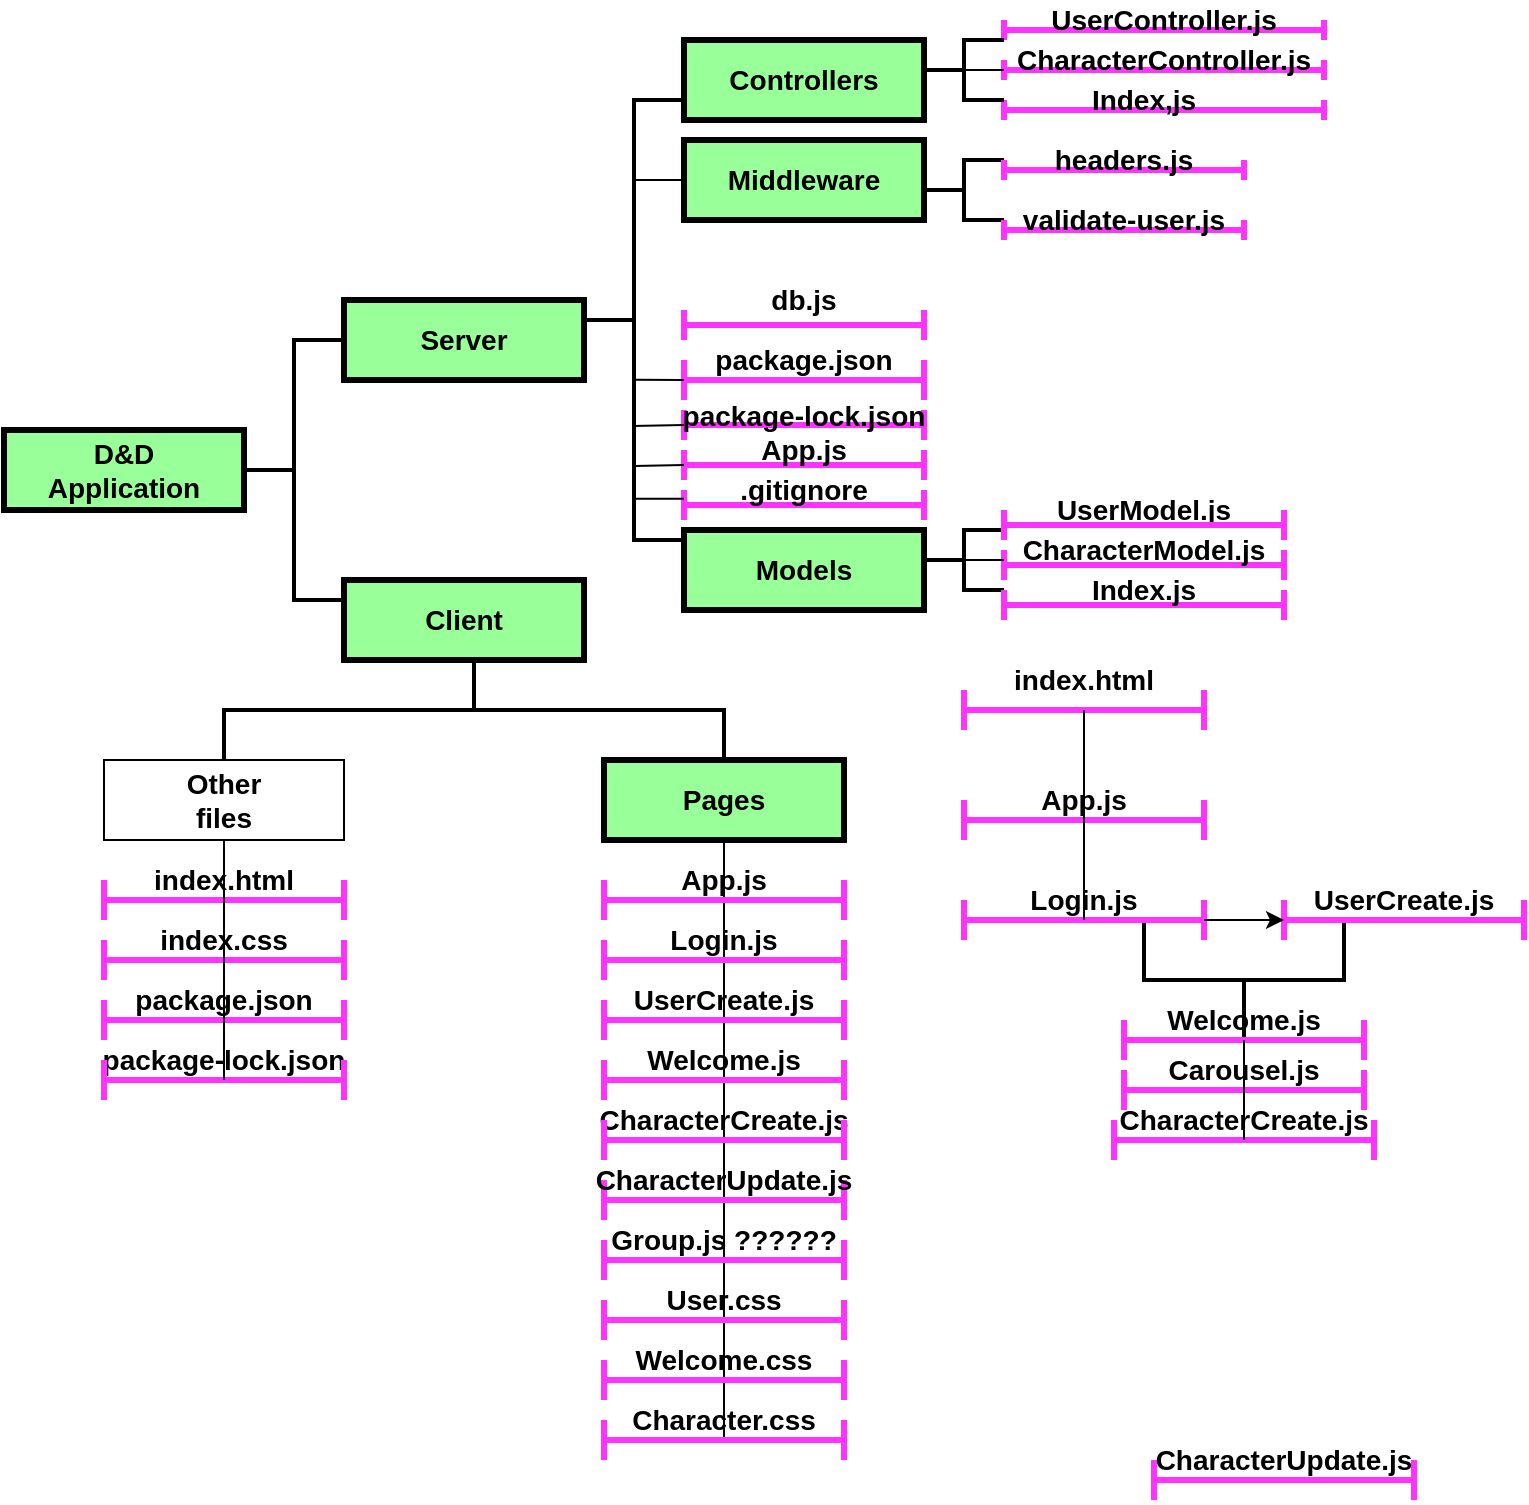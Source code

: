 <mxfile version="14.1.8" type="device"><diagram id="MufXKlFYTt54lEb8kd1O" name="Page-1"><mxGraphModel dx="852" dy="494" grid="1" gridSize="10" guides="1" tooltips="1" connect="1" arrows="1" fold="1" page="1" pageScale="1" pageWidth="850" pageHeight="1100" math="0" shadow="0"><root><mxCell id="0"/><mxCell id="1" parent="0"/><mxCell id="ImHlXMMNiWmmB6IsMyK9-18" value="" style="strokeWidth=2;html=1;shape=mxgraph.flowchart.annotation_2;align=left;labelPosition=right;pointerEvents=1;direction=north;" vertex="1" parent="1"><mxGeometry x="650" y="470" width="100" height="60" as="geometry"/></mxCell><mxCell id="7nn3fbhJYJBpJ4Y4CFtA-127" value="" style="endArrow=none;html=1;fontSize=14;entryX=0.5;entryY=1;entryDx=0;entryDy=0;exitX=0.5;exitY=0.5;exitDx=0;exitDy=0;exitPerimeter=0;" parent="1" source="7nn3fbhJYJBpJ4Y4CFtA-118" target="7nn3fbhJYJBpJ4Y4CFtA-39" edge="1"><mxGeometry width="50" height="50" relative="1" as="geometry"><mxPoint x="370" y="560" as="sourcePoint"/><mxPoint x="420" y="510" as="targetPoint"/></mxGeometry></mxCell><mxCell id="7nn3fbhJYJBpJ4Y4CFtA-30" value="" style="rounded=0;whiteSpace=wrap;html=1;fillColor=#99FF99;strokeWidth=3;" parent="1" vertex="1"><mxGeometry x="80" y="225" width="120" height="40" as="geometry"/></mxCell><mxCell id="7nn3fbhJYJBpJ4Y4CFtA-31" value="" style="rounded=0;whiteSpace=wrap;html=1;fillColor=#99FF99;strokeWidth=3;" parent="1" vertex="1"><mxGeometry x="250" y="160" width="120" height="40" as="geometry"/></mxCell><mxCell id="7nn3fbhJYJBpJ4Y4CFtA-32" value="" style="rounded=0;whiteSpace=wrap;html=1;fillColor=#99FF99;strokeWidth=3;" parent="1" vertex="1"><mxGeometry x="250" y="300" width="120" height="40" as="geometry"/></mxCell><mxCell id="7nn3fbhJYJBpJ4Y4CFtA-33" value="" style="strokeWidth=2;html=1;shape=mxgraph.flowchart.annotation_2;align=left;labelPosition=right;pointerEvents=1;" parent="1" vertex="1"><mxGeometry x="200" y="180" width="50" height="130" as="geometry"/></mxCell><mxCell id="7nn3fbhJYJBpJ4Y4CFtA-34" value="" style="strokeWidth=2;html=1;shape=mxgraph.flowchart.annotation_2;align=left;labelPosition=right;pointerEvents=1;" parent="1" vertex="1"><mxGeometry x="370" y="60" width="50" height="220" as="geometry"/></mxCell><mxCell id="7nn3fbhJYJBpJ4Y4CFtA-35" value="" style="strokeWidth=2;html=1;shape=mxgraph.flowchart.annotation_2;align=left;labelPosition=right;pointerEvents=1;direction=south;" parent="1" vertex="1"><mxGeometry x="190" y="340" width="250" height="50" as="geometry"/></mxCell><mxCell id="7nn3fbhJYJBpJ4Y4CFtA-36" value="D&amp;amp;D Application" style="text;html=1;strokeColor=none;fillColor=none;align=center;verticalAlign=middle;whiteSpace=wrap;rounded=0;fontStyle=1;fontSize=14;" parent="1" vertex="1"><mxGeometry x="90" y="235" width="100" height="20" as="geometry"/></mxCell><mxCell id="7nn3fbhJYJBpJ4Y4CFtA-37" value="Client" style="text;html=1;strokeColor=none;fillColor=none;align=center;verticalAlign=middle;whiteSpace=wrap;rounded=0;fontStyle=1;fontSize=14;" parent="1" vertex="1"><mxGeometry x="290" y="310" width="40" height="20" as="geometry"/></mxCell><mxCell id="7nn3fbhJYJBpJ4Y4CFtA-38" value="Server" style="text;html=1;strokeColor=none;fillColor=none;align=center;verticalAlign=middle;whiteSpace=wrap;rounded=0;fontStyle=1;fontSize=14;" parent="1" vertex="1"><mxGeometry x="290" y="170" width="40" height="20" as="geometry"/></mxCell><mxCell id="7nn3fbhJYJBpJ4Y4CFtA-39" value="" style="rounded=0;whiteSpace=wrap;html=1;fillColor=#99FF99;strokeWidth=3;" parent="1" vertex="1"><mxGeometry x="380" y="390" width="120" height="40" as="geometry"/></mxCell><mxCell id="7nn3fbhJYJBpJ4Y4CFtA-40" value="" style="rounded=0;whiteSpace=wrap;html=1;fillColor=#99FF99;strokeWidth=3;" parent="1" vertex="1"><mxGeometry x="420" y="275" width="120" height="40" as="geometry"/></mxCell><mxCell id="7nn3fbhJYJBpJ4Y4CFtA-41" value="" style="rounded=0;whiteSpace=wrap;html=1;fillColor=#99FF99;strokeWidth=3;" parent="1" vertex="1"><mxGeometry x="420" y="30" width="120" height="40" as="geometry"/></mxCell><mxCell id="7nn3fbhJYJBpJ4Y4CFtA-44" value="" style="rounded=0;whiteSpace=wrap;html=1;fillColor=#99FF99;strokeWidth=3;" parent="1" vertex="1"><mxGeometry x="420" y="80" width="120" height="40" as="geometry"/></mxCell><mxCell id="7nn3fbhJYJBpJ4Y4CFtA-45" value="" style="endArrow=none;html=1;entryX=0;entryY=0.5;entryDx=0;entryDy=0;exitX=0.48;exitY=0.182;exitDx=0;exitDy=0;exitPerimeter=0;" parent="1" target="7nn3fbhJYJBpJ4Y4CFtA-44" edge="1" source="7nn3fbhJYJBpJ4Y4CFtA-34"><mxGeometry width="50" height="50" relative="1" as="geometry"><mxPoint x="394" y="160" as="sourcePoint"/><mxPoint x="380" y="310" as="targetPoint"/></mxGeometry></mxCell><mxCell id="7nn3fbhJYJBpJ4Y4CFtA-47" value="" style="rounded=0;whiteSpace=wrap;html=1;" parent="1" vertex="1"><mxGeometry x="130" y="390" width="120" height="40" as="geometry"/></mxCell><mxCell id="7nn3fbhJYJBpJ4Y4CFtA-48" value="Controllers" style="text;html=1;strokeColor=none;fillColor=none;align=center;verticalAlign=middle;whiteSpace=wrap;rounded=0;fontStyle=1;fontSize=14;" parent="1" vertex="1"><mxGeometry x="460" y="40" width="40" height="20" as="geometry"/></mxCell><mxCell id="7nn3fbhJYJBpJ4Y4CFtA-49" value="Models" style="text;html=1;strokeColor=none;fillColor=none;align=center;verticalAlign=middle;whiteSpace=wrap;rounded=0;fontStyle=1;fontSize=14;" parent="1" vertex="1"><mxGeometry x="460" y="285" width="40" height="20" as="geometry"/></mxCell><mxCell id="7nn3fbhJYJBpJ4Y4CFtA-50" value="Middleware" style="text;html=1;strokeColor=none;fillColor=none;align=center;verticalAlign=middle;whiteSpace=wrap;rounded=0;fontStyle=1;fontSize=14;" parent="1" vertex="1"><mxGeometry x="460" y="90" width="40" height="20" as="geometry"/></mxCell><mxCell id="7nn3fbhJYJBpJ4Y4CFtA-51" value="Other files" style="text;html=1;strokeColor=none;fillColor=none;align=center;verticalAlign=middle;whiteSpace=wrap;rounded=0;fontStyle=1;fontSize=14;" parent="1" vertex="1"><mxGeometry x="155" y="400" width="70" height="20" as="geometry"/></mxCell><mxCell id="7nn3fbhJYJBpJ4Y4CFtA-52" value="Pages" style="text;html=1;strokeColor=none;fillColor=none;align=center;verticalAlign=middle;whiteSpace=wrap;rounded=0;fontStyle=1;fontSize=14;" parent="1" vertex="1"><mxGeometry x="420" y="400" width="40" height="20" as="geometry"/></mxCell><mxCell id="7nn3fbhJYJBpJ4Y4CFtA-53" value="" style="shape=crossbar;whiteSpace=wrap;html=1;rounded=1;fillColor=#FC97FC;strokeWidth=3;strokeColor=#FF33FF;" parent="1" vertex="1"><mxGeometry x="580" y="20" width="160" height="10" as="geometry"/></mxCell><mxCell id="7nn3fbhJYJBpJ4Y4CFtA-54" value="" style="shape=crossbar;whiteSpace=wrap;html=1;rounded=1;fillColor=#FC97FC;strokeWidth=3;strokeColor=#FF33FF;" parent="1" vertex="1"><mxGeometry x="580" y="60" width="160" height="10" as="geometry"/></mxCell><mxCell id="7nn3fbhJYJBpJ4Y4CFtA-55" value="" style="shape=crossbar;whiteSpace=wrap;html=1;rounded=1;fillColor=#FC97FC;strokeWidth=3;strokeColor=#FF33FF;" parent="1" vertex="1"><mxGeometry x="580" y="285" width="140" height="15" as="geometry"/></mxCell><mxCell id="7nn3fbhJYJBpJ4Y4CFtA-58" value="CharacterModel.js" style="text;html=1;strokeColor=none;fillColor=none;align=center;verticalAlign=middle;whiteSpace=wrap;rounded=0;fontStyle=1;fontSize=14;" parent="1" vertex="1"><mxGeometry x="630" y="275" width="40" height="20" as="geometry"/></mxCell><mxCell id="7nn3fbhJYJBpJ4Y4CFtA-59" value="UserModel.js" style="text;html=1;strokeColor=none;fillColor=none;align=center;verticalAlign=middle;whiteSpace=wrap;rounded=0;fontStyle=1;fontSize=14;" parent="1" vertex="1"><mxGeometry x="630" y="255" width="40" height="20" as="geometry"/></mxCell><mxCell id="7nn3fbhJYJBpJ4Y4CFtA-61" value="UserController.js" style="text;html=1;strokeColor=none;fillColor=none;align=center;verticalAlign=middle;whiteSpace=wrap;rounded=0;fontStyle=1;fontSize=14;" parent="1" vertex="1"><mxGeometry x="640" y="10" width="40" height="20" as="geometry"/></mxCell><mxCell id="7nn3fbhJYJBpJ4Y4CFtA-64" value="" style="strokeWidth=2;html=1;shape=mxgraph.flowchart.annotation_2;align=left;labelPosition=right;pointerEvents=1;" parent="1" vertex="1"><mxGeometry x="540" y="275" width="40" height="30" as="geometry"/></mxCell><mxCell id="7nn3fbhJYJBpJ4Y4CFtA-65" value="" style="strokeWidth=2;html=1;shape=mxgraph.flowchart.annotation_2;align=left;labelPosition=right;pointerEvents=1;" parent="1" vertex="1"><mxGeometry x="540" y="30" width="40" height="30" as="geometry"/></mxCell><mxCell id="7nn3fbhJYJBpJ4Y4CFtA-66" value="" style="shape=crossbar;whiteSpace=wrap;html=1;rounded=1;fillColor=#FC97FC;strokeWidth=3;strokeColor=#FF33FF;" parent="1" vertex="1"><mxGeometry x="380" y="540" width="120" height="20" as="geometry"/></mxCell><mxCell id="7nn3fbhJYJBpJ4Y4CFtA-67" value="" style="shape=crossbar;whiteSpace=wrap;html=1;rounded=1;fillColor=#FC97FC;strokeWidth=3;strokeColor=#FF33FF;" parent="1" vertex="1"><mxGeometry x="380" y="510" width="120" height="20" as="geometry"/></mxCell><mxCell id="7nn3fbhJYJBpJ4Y4CFtA-68" value="" style="shape=crossbar;whiteSpace=wrap;html=1;rounded=1;fillColor=#FC97FC;strokeWidth=3;strokeColor=#FF33FF;" parent="1" vertex="1"><mxGeometry x="380" y="480" width="120" height="20" as="geometry"/></mxCell><mxCell id="7nn3fbhJYJBpJ4Y4CFtA-69" value="" style="shape=crossbar;whiteSpace=wrap;html=1;rounded=1;fillColor=#FC97FC;strokeWidth=3;strokeColor=#FF33FF;" parent="1" vertex="1"><mxGeometry x="380" y="450" width="120" height="20" as="geometry"/></mxCell><mxCell id="7nn3fbhJYJBpJ4Y4CFtA-73" value="CharacterCreate.js" style="text;html=1;strokeColor=none;fillColor=none;align=center;verticalAlign=middle;whiteSpace=wrap;rounded=0;fontStyle=1;fontSize=14;" parent="1" vertex="1"><mxGeometry x="420" y="560" width="40" height="20" as="geometry"/></mxCell><mxCell id="7nn3fbhJYJBpJ4Y4CFtA-79" value="" style="shape=crossbar;whiteSpace=wrap;html=1;rounded=1;direction=west;fillColor=#FC97FC;strokeWidth=3;strokeColor=#FF33FF;" parent="1" vertex="1"><mxGeometry x="380" y="570" width="120" height="20" as="geometry"/></mxCell><mxCell id="7nn3fbhJYJBpJ4Y4CFtA-80" value="" style="shape=crossbar;whiteSpace=wrap;html=1;rounded=1;direction=west;fillColor=#FC97FC;strokeWidth=3;strokeColor=#FF33FF;" parent="1" vertex="1"><mxGeometry x="380" y="600" width="120" height="20" as="geometry"/></mxCell><mxCell id="7nn3fbhJYJBpJ4Y4CFtA-72" value="Welcome.js" style="text;html=1;strokeColor=none;fillColor=none;align=center;verticalAlign=middle;whiteSpace=wrap;rounded=0;fontStyle=1;fontSize=14;" parent="1" vertex="1"><mxGeometry x="420" y="530" width="40" height="20" as="geometry"/></mxCell><mxCell id="7nn3fbhJYJBpJ4Y4CFtA-74" value="UserCreate.js" style="text;html=1;strokeColor=none;fillColor=none;align=center;verticalAlign=middle;whiteSpace=wrap;rounded=0;fontStyle=1;fontSize=14;" parent="1" vertex="1"><mxGeometry x="420" y="500" width="40" height="20" as="geometry"/></mxCell><mxCell id="7nn3fbhJYJBpJ4Y4CFtA-75" value="Login.js" style="text;html=1;strokeColor=none;fillColor=none;align=center;verticalAlign=middle;whiteSpace=wrap;rounded=0;fontStyle=1;fontSize=14;" parent="1" vertex="1"><mxGeometry x="420" y="470" width="40" height="20" as="geometry"/></mxCell><mxCell id="7nn3fbhJYJBpJ4Y4CFtA-86" value="App.js" style="text;html=1;strokeColor=none;fillColor=none;align=center;verticalAlign=middle;whiteSpace=wrap;rounded=0;fontStyle=1;fontSize=14;" parent="1" vertex="1"><mxGeometry x="420" y="440" width="40" height="20" as="geometry"/></mxCell><mxCell id="7nn3fbhJYJBpJ4Y4CFtA-85" value="Group.js ??????" style="text;html=1;strokeColor=none;fillColor=none;align=center;verticalAlign=middle;whiteSpace=wrap;rounded=0;fontStyle=1;fontSize=14;" parent="1" vertex="1"><mxGeometry x="380" y="620" width="120" height="20" as="geometry"/></mxCell><mxCell id="7nn3fbhJYJBpJ4Y4CFtA-89" value="" style="shape=crossbar;whiteSpace=wrap;html=1;rounded=1;direction=west;fillColor=#FC97FC;strokeWidth=3;strokeColor=#FF33FF;" parent="1" vertex="1"><mxGeometry x="130" y="450" width="120" height="20" as="geometry"/></mxCell><mxCell id="7nn3fbhJYJBpJ4Y4CFtA-90" value="" style="shape=crossbar;whiteSpace=wrap;html=1;rounded=1;direction=west;fillColor=#FC97FC;strokeWidth=3;strokeColor=#FF33FF;" parent="1" vertex="1"><mxGeometry x="130" y="480" width="120" height="20" as="geometry"/></mxCell><mxCell id="7nn3fbhJYJBpJ4Y4CFtA-91" value="" style="endArrow=none;html=1;entryX=0.5;entryY=1;entryDx=0;entryDy=0;exitX=0.5;exitY=1;exitDx=0;exitDy=0;" parent="1" source="7nn3fbhJYJBpJ4Y4CFtA-94" target="7nn3fbhJYJBpJ4Y4CFtA-47" edge="1"><mxGeometry width="50" height="50" relative="1" as="geometry"><mxPoint x="370" y="410" as="sourcePoint"/><mxPoint x="420" y="360" as="targetPoint"/></mxGeometry></mxCell><mxCell id="7nn3fbhJYJBpJ4Y4CFtA-97" value="index.html" style="text;html=1;strokeColor=none;fillColor=none;align=center;verticalAlign=middle;whiteSpace=wrap;rounded=0;fontStyle=1;fontSize=14;" parent="1" vertex="1"><mxGeometry x="170" y="440" width="40" height="20" as="geometry"/></mxCell><mxCell id="7nn3fbhJYJBpJ4Y4CFtA-98" value="" style="shape=crossbar;whiteSpace=wrap;html=1;rounded=1;direction=west;fillColor=#FC97FC;strokeWidth=3;strokeColor=#FF33FF;" parent="1" vertex="1"><mxGeometry x="130" y="510" width="120" height="20" as="geometry"/></mxCell><mxCell id="7nn3fbhJYJBpJ4Y4CFtA-99" value="package.json" style="text;html=1;strokeColor=none;fillColor=none;align=center;verticalAlign=middle;whiteSpace=wrap;rounded=0;fontStyle=1;fontSize=14;" parent="1" vertex="1"><mxGeometry x="170" y="500" width="40" height="20" as="geometry"/></mxCell><mxCell id="7nn3fbhJYJBpJ4Y4CFtA-100" value="package-lock.json" style="text;html=1;strokeColor=none;fillColor=none;align=center;verticalAlign=middle;whiteSpace=wrap;rounded=0;fontStyle=1;fontSize=14;" parent="1" vertex="1"><mxGeometry x="125" y="530" width="130" height="20" as="geometry"/></mxCell><mxCell id="7nn3fbhJYJBpJ4Y4CFtA-101" value="" style="shape=crossbar;whiteSpace=wrap;html=1;rounded=1;direction=west;fillColor=#FC97FC;strokeWidth=3;strokeColor=#FF33FF;" parent="1" vertex="1"><mxGeometry x="130" y="540" width="120" height="20" as="geometry"/></mxCell><mxCell id="7nn3fbhJYJBpJ4Y4CFtA-94" value="index.css" style="text;html=1;strokeColor=none;fillColor=none;align=center;verticalAlign=middle;whiteSpace=wrap;rounded=0;fontStyle=1;fontSize=14;" parent="1" vertex="1"><mxGeometry x="170" y="470" width="40" height="20" as="geometry"/></mxCell><mxCell id="7nn3fbhJYJBpJ4Y4CFtA-102" value="" style="endArrow=none;html=1;entryX=0.5;entryY=1;entryDx=0;entryDy=0;exitX=0.5;exitY=1;exitDx=0;exitDy=0;" parent="1" source="7nn3fbhJYJBpJ4Y4CFtA-100" target="7nn3fbhJYJBpJ4Y4CFtA-94" edge="1"><mxGeometry width="50" height="50" relative="1" as="geometry"><mxPoint x="190" y="550" as="sourcePoint"/><mxPoint x="190" y="430" as="targetPoint"/></mxGeometry></mxCell><mxCell id="7nn3fbhJYJBpJ4Y4CFtA-106" value="" style="shape=crossbar;whiteSpace=wrap;html=1;rounded=1;fillColor=#FC97FC;strokeWidth=3;strokeColor=#FF33FF;" parent="1" vertex="1"><mxGeometry x="580" y="265" width="140" height="15" as="geometry"/></mxCell><mxCell id="7nn3fbhJYJBpJ4Y4CFtA-107" value="" style="shape=crossbar;whiteSpace=wrap;html=1;rounded=1;strokeColor=#FF33FF;strokeWidth=3;fillColor=#FC97FC;fontSize=14;" parent="1" vertex="1"><mxGeometry x="420" y="190" width="120" height="20" as="geometry"/></mxCell><mxCell id="7nn3fbhJYJBpJ4Y4CFtA-108" value="" style="shape=crossbar;whiteSpace=wrap;html=1;rounded=1;fillColor=#FC97FC;strokeWidth=3;strokeColor=#FF33FF;" parent="1" vertex="1"><mxGeometry x="420" y="215" width="120" height="15" as="geometry"/></mxCell><mxCell id="7nn3fbhJYJBpJ4Y4CFtA-110" value="package-lock.json" style="text;html=1;strokeColor=none;fillColor=none;align=center;verticalAlign=middle;whiteSpace=wrap;rounded=0;fontSize=14;fontStyle=1" parent="1" vertex="1"><mxGeometry x="415" y="210" width="130" height="15" as="geometry"/></mxCell><mxCell id="7nn3fbhJYJBpJ4Y4CFtA-111" value="package.json" style="text;html=1;strokeColor=none;fillColor=none;align=center;verticalAlign=middle;whiteSpace=wrap;rounded=0;fontSize=14;fontStyle=1" parent="1" vertex="1"><mxGeometry x="460" y="180" width="40" height="20" as="geometry"/></mxCell><mxCell id="7nn3fbhJYJBpJ4Y4CFtA-112" value="" style="endArrow=none;html=1;fontSize=14;entryX=0;entryY=0.5;entryDx=0;entryDy=0;entryPerimeter=0;exitX=0.5;exitY=0.636;exitDx=0;exitDy=0;exitPerimeter=0;" parent="1" source="7nn3fbhJYJBpJ4Y4CFtA-34" target="7nn3fbhJYJBpJ4Y4CFtA-107" edge="1"><mxGeometry width="50" height="50" relative="1" as="geometry"><mxPoint x="370" y="270" as="sourcePoint"/><mxPoint x="420" y="220" as="targetPoint"/></mxGeometry></mxCell><mxCell id="7nn3fbhJYJBpJ4Y4CFtA-113" value="" style="endArrow=none;html=1;fontSize=14;entryX=0;entryY=0.5;entryDx=0;entryDy=0;entryPerimeter=0;exitX=0.48;exitY=0.741;exitDx=0;exitDy=0;exitPerimeter=0;" parent="1" target="7nn3fbhJYJBpJ4Y4CFtA-108" edge="1" source="7nn3fbhJYJBpJ4Y4CFtA-34"><mxGeometry width="50" height="50" relative="1" as="geometry"><mxPoint x="394" y="225" as="sourcePoint"/><mxPoint x="420" y="220" as="targetPoint"/></mxGeometry></mxCell><mxCell id="7nn3fbhJYJBpJ4Y4CFtA-115" value="" style="shape=crossbar;whiteSpace=wrap;html=1;rounded=1;strokeColor=#FF33FF;strokeWidth=3;fillColor=#FC97FC;fontSize=14;" parent="1" vertex="1"><mxGeometry x="380" y="630" width="120" height="20" as="geometry"/></mxCell><mxCell id="7nn3fbhJYJBpJ4Y4CFtA-116" value="&lt;b&gt;CharacterUpdate.js&lt;/b&gt;" style="text;html=1;strokeColor=none;fillColor=none;align=center;verticalAlign=middle;whiteSpace=wrap;rounded=0;fontSize=14;" parent="1" vertex="1"><mxGeometry x="420" y="590" width="40" height="20" as="geometry"/></mxCell><mxCell id="7nn3fbhJYJBpJ4Y4CFtA-118" value="" style="shape=crossbar;whiteSpace=wrap;html=1;rounded=1;strokeColor=#FF33FF;strokeWidth=3;fillColor=#FC97FC;fontSize=14;" parent="1" vertex="1"><mxGeometry x="380" y="720" width="120" height="20" as="geometry"/></mxCell><mxCell id="7nn3fbhJYJBpJ4Y4CFtA-119" value="" style="shape=crossbar;whiteSpace=wrap;html=1;rounded=1;strokeColor=#FF33FF;strokeWidth=3;fillColor=#FC97FC;fontSize=14;" parent="1" vertex="1"><mxGeometry x="380" y="690" width="120" height="20" as="geometry"/></mxCell><mxCell id="7nn3fbhJYJBpJ4Y4CFtA-120" value="" style="shape=crossbar;whiteSpace=wrap;html=1;rounded=1;strokeColor=#FF33FF;strokeWidth=3;fillColor=#FC97FC;fontSize=14;" parent="1" vertex="1"><mxGeometry x="380" y="660" width="120" height="20" as="geometry"/></mxCell><mxCell id="7nn3fbhJYJBpJ4Y4CFtA-121" value="Character.css" style="text;html=1;strokeColor=none;fillColor=none;align=center;verticalAlign=middle;whiteSpace=wrap;rounded=0;fontSize=14;fontStyle=1" parent="1" vertex="1"><mxGeometry x="420" y="710" width="40" height="20" as="geometry"/></mxCell><mxCell id="7nn3fbhJYJBpJ4Y4CFtA-122" value="Welcome.css" style="text;html=1;strokeColor=none;fillColor=none;align=center;verticalAlign=middle;whiteSpace=wrap;rounded=0;fontSize=14;fontStyle=1" parent="1" vertex="1"><mxGeometry x="420" y="680" width="40" height="20" as="geometry"/></mxCell><mxCell id="7nn3fbhJYJBpJ4Y4CFtA-123" value="User.css" style="text;html=1;strokeColor=none;fillColor=none;align=center;verticalAlign=middle;whiteSpace=wrap;rounded=0;fontSize=14;fontStyle=1" parent="1" vertex="1"><mxGeometry x="420" y="650" width="40" height="20" as="geometry"/></mxCell><mxCell id="ImHlXMMNiWmmB6IsMyK9-2" value="App.js" style="text;html=1;strokeColor=none;fillColor=none;align=center;verticalAlign=middle;whiteSpace=wrap;rounded=0;fontStyle=1;fontSize=14;" vertex="1" parent="1"><mxGeometry x="600" y="400" width="40" height="20" as="geometry"/></mxCell><mxCell id="ImHlXMMNiWmmB6IsMyK9-4" value="" style="shape=crossbar;whiteSpace=wrap;html=1;rounded=1;strokeWidth=3;strokeColor=#FF33FF;" vertex="1" parent="1"><mxGeometry x="560" y="410" width="120" height="20" as="geometry"/></mxCell><mxCell id="ImHlXMMNiWmmB6IsMyK9-5" value="" style="shape=crossbar;whiteSpace=wrap;html=1;rounded=1;strokeWidth=3;strokeColor=#FF33FF;" vertex="1" parent="1"><mxGeometry x="560" y="355" width="120" height="20" as="geometry"/></mxCell><mxCell id="ImHlXMMNiWmmB6IsMyK9-6" value="index.html" style="text;html=1;strokeColor=none;fillColor=none;align=center;verticalAlign=middle;whiteSpace=wrap;rounded=0;fontStyle=1;fontSize=14;" vertex="1" parent="1"><mxGeometry x="600" y="340" width="40" height="20" as="geometry"/></mxCell><mxCell id="ImHlXMMNiWmmB6IsMyK9-7" value="" style="shape=crossbar;whiteSpace=wrap;html=1;rounded=1;strokeWidth=3;strokeColor=#FF33FF;" vertex="1" parent="1"><mxGeometry x="560" y="460" width="120" height="20" as="geometry"/></mxCell><mxCell id="ImHlXMMNiWmmB6IsMyK9-8" value="Login.js" style="text;html=1;strokeColor=none;fillColor=none;align=center;verticalAlign=middle;whiteSpace=wrap;rounded=0;fontStyle=1;fontSize=14;" vertex="1" parent="1"><mxGeometry x="600" y="450" width="40" height="20" as="geometry"/></mxCell><mxCell id="ImHlXMMNiWmmB6IsMyK9-9" value="" style="shape=crossbar;whiteSpace=wrap;html=1;rounded=1;strokeWidth=3;strokeColor=#FF33FF;" vertex="1" parent="1"><mxGeometry x="720" y="460" width="120" height="20" as="geometry"/></mxCell><mxCell id="ImHlXMMNiWmmB6IsMyK9-10" value="" style="shape=crossbar;whiteSpace=wrap;html=1;rounded=1;strokeWidth=3;strokeColor=#FF33FF;" vertex="1" parent="1"><mxGeometry x="640" y="520" width="120" height="20" as="geometry"/></mxCell><mxCell id="ImHlXMMNiWmmB6IsMyK9-11" value="Welcome.js" style="text;html=1;strokeColor=none;fillColor=none;align=center;verticalAlign=middle;whiteSpace=wrap;rounded=0;fontStyle=1;fontSize=14;" vertex="1" parent="1"><mxGeometry x="680" y="510" width="40" height="20" as="geometry"/></mxCell><mxCell id="ImHlXMMNiWmmB6IsMyK9-12" value="UserCreate.js" style="text;html=1;strokeColor=none;fillColor=none;align=center;verticalAlign=middle;whiteSpace=wrap;rounded=0;fontStyle=1;fontSize=14;" vertex="1" parent="1"><mxGeometry x="760" y="450" width="40" height="20" as="geometry"/></mxCell><mxCell id="ImHlXMMNiWmmB6IsMyK9-13" value="" style="shape=crossbar;whiteSpace=wrap;html=1;rounded=1;strokeWidth=3;strokeColor=#FF33FF;" vertex="1" parent="1"><mxGeometry x="635" y="570" width="130" height="20" as="geometry"/></mxCell><mxCell id="ImHlXMMNiWmmB6IsMyK9-14" value="" style="shape=crossbar;whiteSpace=wrap;html=1;rounded=1;strokeWidth=3;strokeColor=#FF33FF;" vertex="1" parent="1"><mxGeometry x="655" y="740" width="130" height="20" as="geometry"/></mxCell><mxCell id="ImHlXMMNiWmmB6IsMyK9-15" value="CharacterUpdate.js" style="text;html=1;strokeColor=none;fillColor=none;align=center;verticalAlign=middle;whiteSpace=wrap;rounded=0;fontStyle=1;fontSize=14;" vertex="1" parent="1"><mxGeometry x="700" y="730" width="40" height="20" as="geometry"/></mxCell><mxCell id="ImHlXMMNiWmmB6IsMyK9-16" value="CharacterCreate.js" style="text;html=1;strokeColor=none;fillColor=none;align=center;verticalAlign=middle;whiteSpace=wrap;rounded=0;fontStyle=1;fontSize=14;" vertex="1" parent="1"><mxGeometry x="680" y="560" width="40" height="20" as="geometry"/></mxCell><mxCell id="ImHlXMMNiWmmB6IsMyK9-17" value="" style="endArrow=none;html=1;entryX=0.5;entryY=0.5;entryDx=0;entryDy=0;entryPerimeter=0;exitX=0.5;exitY=1;exitDx=0;exitDy=0;" edge="1" parent="1" source="ImHlXMMNiWmmB6IsMyK9-8" target="ImHlXMMNiWmmB6IsMyK9-5"><mxGeometry width="50" height="50" relative="1" as="geometry"><mxPoint x="500" y="590" as="sourcePoint"/><mxPoint x="550" y="540" as="targetPoint"/></mxGeometry></mxCell><mxCell id="ImHlXMMNiWmmB6IsMyK9-20" value="" style="endArrow=classic;html=1;fontSize=14;entryX=0;entryY=0.5;entryDx=0;entryDy=0;entryPerimeter=0;exitX=1;exitY=0.5;exitDx=0;exitDy=0;exitPerimeter=0;" edge="1" parent="1" source="ImHlXMMNiWmmB6IsMyK9-7" target="ImHlXMMNiWmmB6IsMyK9-9"><mxGeometry width="50" height="50" relative="1" as="geometry"><mxPoint x="500" y="590" as="sourcePoint"/><mxPoint x="550" y="540" as="targetPoint"/></mxGeometry></mxCell><mxCell id="ImHlXMMNiWmmB6IsMyK9-21" value="" style="shape=crossbar;whiteSpace=wrap;html=1;rounded=1;strokeColor=#FF33FF;strokeWidth=3;fontSize=14;" vertex="1" parent="1"><mxGeometry x="640" y="545" width="120" height="20" as="geometry"/></mxCell><mxCell id="ImHlXMMNiWmmB6IsMyK9-22" value="Carousel.js" style="text;html=1;strokeColor=none;fillColor=none;align=center;verticalAlign=middle;whiteSpace=wrap;rounded=0;fontSize=14;fontStyle=1" vertex="1" parent="1"><mxGeometry x="680" y="535" width="40" height="20" as="geometry"/></mxCell><mxCell id="ImHlXMMNiWmmB6IsMyK9-26" value="" style="endArrow=none;html=1;fontSize=14;entryX=0.5;entryY=1;entryDx=0;entryDy=0;exitX=0.5;exitY=1;exitDx=0;exitDy=0;" edge="1" parent="1" source="ImHlXMMNiWmmB6IsMyK9-16" target="ImHlXMMNiWmmB6IsMyK9-11"><mxGeometry width="50" height="50" relative="1" as="geometry"><mxPoint x="500" y="590" as="sourcePoint"/><mxPoint x="550" y="540" as="targetPoint"/></mxGeometry></mxCell><mxCell id="ImHlXMMNiWmmB6IsMyK9-27" value="" style="shape=crossbar;whiteSpace=wrap;html=1;rounded=1;fillColor=#FC97FC;strokeWidth=3;strokeColor=#FF33FF;" vertex="1" parent="1"><mxGeometry x="420" y="235" width="120" height="15" as="geometry"/></mxCell><mxCell id="ImHlXMMNiWmmB6IsMyK9-30" value="App.js" style="text;html=1;strokeColor=none;fillColor=none;align=center;verticalAlign=middle;whiteSpace=wrap;rounded=0;fontSize=14;fontStyle=1" vertex="1" parent="1"><mxGeometry x="460" y="225" width="40" height="20" as="geometry"/></mxCell><mxCell id="ImHlXMMNiWmmB6IsMyK9-31" value="" style="endArrow=none;html=1;fontSize=14;entryX=0;entryY=0.5;entryDx=0;entryDy=0;entryPerimeter=0;" edge="1" parent="1" target="ImHlXMMNiWmmB6IsMyK9-27"><mxGeometry width="50" height="50" relative="1" as="geometry"><mxPoint x="395" y="243" as="sourcePoint"/><mxPoint x="550" y="200" as="targetPoint"/></mxGeometry></mxCell><mxCell id="ImHlXMMNiWmmB6IsMyK9-33" value="" style="shape=crossbar;whiteSpace=wrap;html=1;rounded=1;fillColor=#FC97FC;strokeWidth=3;strokeColor=#FF33FF;" vertex="1" parent="1"><mxGeometry x="420" y="255" width="120" height="15" as="geometry"/></mxCell><mxCell id="ImHlXMMNiWmmB6IsMyK9-34" value=".gitignore" style="text;html=1;strokeColor=none;fillColor=none;align=center;verticalAlign=middle;whiteSpace=wrap;rounded=0;fontSize=14;fontStyle=1" vertex="1" parent="1"><mxGeometry x="460" y="245" width="40" height="20" as="geometry"/></mxCell><mxCell id="ImHlXMMNiWmmB6IsMyK9-35" value="" style="endArrow=none;html=1;fontSize=14;entryX=1;entryY=0.906;entryDx=0;entryDy=0;entryPerimeter=0;exitX=0.5;exitY=0.906;exitDx=0;exitDy=0;exitPerimeter=0;" edge="1" parent="1" source="7nn3fbhJYJBpJ4Y4CFtA-34" target="7nn3fbhJYJBpJ4Y4CFtA-34"><mxGeometry width="50" height="50" relative="1" as="geometry"><mxPoint x="500" y="280" as="sourcePoint"/><mxPoint x="550" y="230" as="targetPoint"/></mxGeometry></mxCell><mxCell id="ImHlXMMNiWmmB6IsMyK9-37" value="" style="shape=crossbar;whiteSpace=wrap;html=1;rounded=1;fillColor=#FC97FC;strokeWidth=3;strokeColor=#FF33FF;" vertex="1" parent="1"><mxGeometry x="420" y="165" width="120" height="15" as="geometry"/></mxCell><mxCell id="ImHlXMMNiWmmB6IsMyK9-38" value="" style="strokeWidth=2;html=1;shape=mxgraph.flowchart.annotation_2;align=left;labelPosition=right;pointerEvents=1;" vertex="1" parent="1"><mxGeometry x="540" y="90" width="40" height="30" as="geometry"/></mxCell><mxCell id="ImHlXMMNiWmmB6IsMyK9-39" value="" style="shape=crossbar;whiteSpace=wrap;html=1;rounded=1;fillColor=#FC97FC;strokeWidth=3;strokeColor=#FF33FF;" vertex="1" parent="1"><mxGeometry x="580" y="120" width="120" height="10" as="geometry"/></mxCell><mxCell id="ImHlXMMNiWmmB6IsMyK9-40" value="" style="shape=crossbar;whiteSpace=wrap;html=1;rounded=1;fillColor=#FC97FC;strokeWidth=3;strokeColor=#FF33FF;" vertex="1" parent="1"><mxGeometry x="580" y="90" width="120" height="10" as="geometry"/></mxCell><mxCell id="ImHlXMMNiWmmB6IsMyK9-41" value="db.js" style="text;html=1;strokeColor=none;fillColor=none;align=center;verticalAlign=middle;whiteSpace=wrap;rounded=0;fontSize=14;fontStyle=1" vertex="1" parent="1"><mxGeometry x="460" y="150" width="40" height="20" as="geometry"/></mxCell><mxCell id="ImHlXMMNiWmmB6IsMyK9-42" value="validate-user.js" style="text;html=1;strokeColor=none;fillColor=none;align=center;verticalAlign=middle;whiteSpace=wrap;rounded=0;fontSize=14;fontStyle=1" vertex="1" parent="1"><mxGeometry x="585" y="110" width="110" height="20" as="geometry"/></mxCell><mxCell id="ImHlXMMNiWmmB6IsMyK9-43" value="headers.js" style="text;html=1;strokeColor=none;fillColor=none;align=center;verticalAlign=middle;whiteSpace=wrap;rounded=0;fontSize=14;fontStyle=1" vertex="1" parent="1"><mxGeometry x="620" y="80" width="40" height="20" as="geometry"/></mxCell><mxCell id="ImHlXMMNiWmmB6IsMyK9-44" value="" style="shape=crossbar;whiteSpace=wrap;html=1;rounded=1;fillColor=#FC97FC;strokeWidth=3;strokeColor=#FF33FF;" vertex="1" parent="1"><mxGeometry x="580" y="40" width="160" height="10" as="geometry"/></mxCell><mxCell id="ImHlXMMNiWmmB6IsMyK9-45" value="" style="shape=crossbar;whiteSpace=wrap;html=1;rounded=1;fillColor=#FC97FC;strokeWidth=3;strokeColor=#FF33FF;" vertex="1" parent="1"><mxGeometry x="580" y="305" width="140" height="15" as="geometry"/></mxCell><mxCell id="7nn3fbhJYJBpJ4Y4CFtA-60" value="CharacterController.js" style="text;html=1;strokeColor=none;fillColor=none;align=center;verticalAlign=middle;whiteSpace=wrap;rounded=0;fontStyle=1;fontSize=14;" parent="1" vertex="1"><mxGeometry x="640" y="30" width="40" height="20" as="geometry"/></mxCell><mxCell id="ImHlXMMNiWmmB6IsMyK9-49" value="&lt;b&gt;Index.js&lt;/b&gt;" style="text;html=1;strokeColor=none;fillColor=none;align=center;verticalAlign=middle;whiteSpace=wrap;rounded=0;fontSize=14;" vertex="1" parent="1"><mxGeometry x="630" y="295" width="40" height="20" as="geometry"/></mxCell><mxCell id="ImHlXMMNiWmmB6IsMyK9-50" value="&lt;b&gt;Index,js&lt;/b&gt;" style="text;html=1;strokeColor=none;fillColor=none;align=center;verticalAlign=middle;whiteSpace=wrap;rounded=0;fontSize=14;" vertex="1" parent="1"><mxGeometry x="630" y="50" width="40" height="20" as="geometry"/></mxCell><mxCell id="ImHlXMMNiWmmB6IsMyK9-56" value="" style="endArrow=none;html=1;fontSize=14;entryX=0.475;entryY=0.5;entryDx=0;entryDy=0;entryPerimeter=0;exitX=0;exitY=0.5;exitDx=0;exitDy=0;exitPerimeter=0;" edge="1" parent="1" source="ImHlXMMNiWmmB6IsMyK9-44" target="7nn3fbhJYJBpJ4Y4CFtA-65"><mxGeometry width="50" height="50" relative="1" as="geometry"><mxPoint x="500" y="270" as="sourcePoint"/><mxPoint x="550" y="220" as="targetPoint"/></mxGeometry></mxCell><mxCell id="ImHlXMMNiWmmB6IsMyK9-57" value="" style="endArrow=none;html=1;fontSize=14;entryX=1;entryY=0.5;entryDx=0;entryDy=0;entryPerimeter=0;exitX=0.475;exitY=0.5;exitDx=0;exitDy=0;exitPerimeter=0;" edge="1" parent="1" source="7nn3fbhJYJBpJ4Y4CFtA-64" target="7nn3fbhJYJBpJ4Y4CFtA-64"><mxGeometry width="50" height="50" relative="1" as="geometry"><mxPoint x="500" y="270" as="sourcePoint"/><mxPoint x="550" y="220" as="targetPoint"/></mxGeometry></mxCell></root></mxGraphModel></diagram></mxfile>
